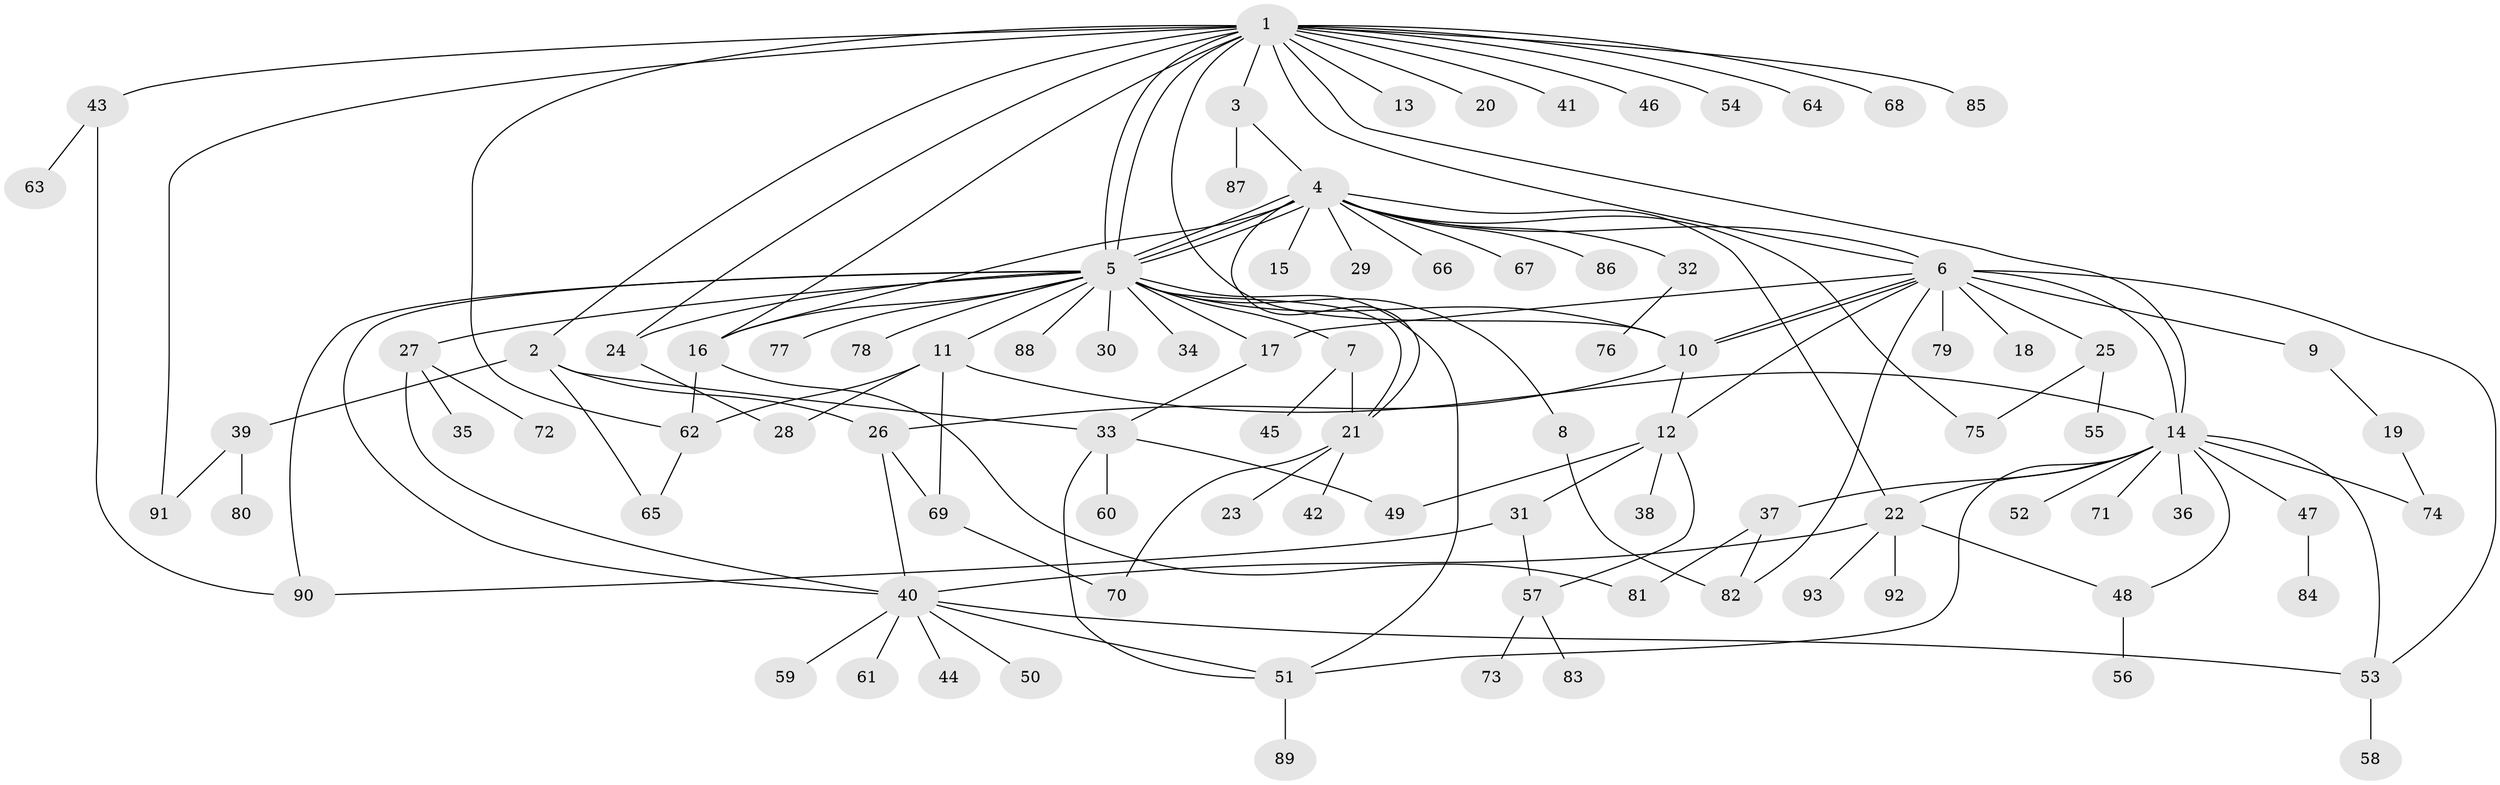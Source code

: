 // coarse degree distribution, {15: 0.07407407407407407, 1: 0.7037037037037037, 2: 0.18518518518518517, 11: 0.037037037037037035}
// Generated by graph-tools (version 1.1) at 2025/18/03/04/25 18:18:21]
// undirected, 93 vertices, 137 edges
graph export_dot {
graph [start="1"]
  node [color=gray90,style=filled];
  1;
  2;
  3;
  4;
  5;
  6;
  7;
  8;
  9;
  10;
  11;
  12;
  13;
  14;
  15;
  16;
  17;
  18;
  19;
  20;
  21;
  22;
  23;
  24;
  25;
  26;
  27;
  28;
  29;
  30;
  31;
  32;
  33;
  34;
  35;
  36;
  37;
  38;
  39;
  40;
  41;
  42;
  43;
  44;
  45;
  46;
  47;
  48;
  49;
  50;
  51;
  52;
  53;
  54;
  55;
  56;
  57;
  58;
  59;
  60;
  61;
  62;
  63;
  64;
  65;
  66;
  67;
  68;
  69;
  70;
  71;
  72;
  73;
  74;
  75;
  76;
  77;
  78;
  79;
  80;
  81;
  82;
  83;
  84;
  85;
  86;
  87;
  88;
  89;
  90;
  91;
  92;
  93;
  1 -- 2;
  1 -- 3;
  1 -- 5;
  1 -- 5;
  1 -- 6;
  1 -- 10;
  1 -- 13;
  1 -- 14;
  1 -- 16;
  1 -- 20;
  1 -- 24;
  1 -- 41;
  1 -- 43;
  1 -- 46;
  1 -- 54;
  1 -- 62;
  1 -- 64;
  1 -- 68;
  1 -- 85;
  1 -- 91;
  2 -- 26;
  2 -- 33;
  2 -- 39;
  2 -- 65;
  3 -- 4;
  3 -- 87;
  4 -- 5;
  4 -- 5;
  4 -- 5;
  4 -- 6;
  4 -- 15;
  4 -- 16;
  4 -- 21;
  4 -- 22;
  4 -- 29;
  4 -- 32;
  4 -- 66;
  4 -- 67;
  4 -- 75;
  4 -- 86;
  5 -- 7;
  5 -- 8;
  5 -- 10;
  5 -- 11;
  5 -- 16;
  5 -- 17;
  5 -- 21;
  5 -- 24;
  5 -- 27;
  5 -- 30;
  5 -- 34;
  5 -- 40;
  5 -- 51;
  5 -- 77;
  5 -- 78;
  5 -- 88;
  5 -- 90;
  6 -- 9;
  6 -- 10;
  6 -- 10;
  6 -- 12;
  6 -- 14;
  6 -- 17;
  6 -- 18;
  6 -- 25;
  6 -- 53;
  6 -- 79;
  6 -- 82;
  7 -- 21;
  7 -- 45;
  8 -- 82;
  9 -- 19;
  10 -- 12;
  10 -- 26;
  11 -- 14;
  11 -- 28;
  11 -- 62;
  11 -- 69;
  12 -- 31;
  12 -- 38;
  12 -- 49;
  12 -- 57;
  14 -- 22;
  14 -- 36;
  14 -- 37;
  14 -- 47;
  14 -- 48;
  14 -- 51;
  14 -- 52;
  14 -- 53;
  14 -- 71;
  14 -- 74;
  16 -- 62;
  16 -- 81;
  17 -- 33;
  19 -- 74;
  21 -- 23;
  21 -- 42;
  21 -- 70;
  22 -- 40;
  22 -- 48;
  22 -- 92;
  22 -- 93;
  24 -- 28;
  25 -- 55;
  25 -- 75;
  26 -- 40;
  26 -- 69;
  27 -- 35;
  27 -- 40;
  27 -- 72;
  31 -- 57;
  31 -- 90;
  32 -- 76;
  33 -- 49;
  33 -- 51;
  33 -- 60;
  37 -- 81;
  37 -- 82;
  39 -- 80;
  39 -- 91;
  40 -- 44;
  40 -- 50;
  40 -- 51;
  40 -- 53;
  40 -- 59;
  40 -- 61;
  43 -- 63;
  43 -- 90;
  47 -- 84;
  48 -- 56;
  51 -- 89;
  53 -- 58;
  57 -- 73;
  57 -- 83;
  62 -- 65;
  69 -- 70;
}
